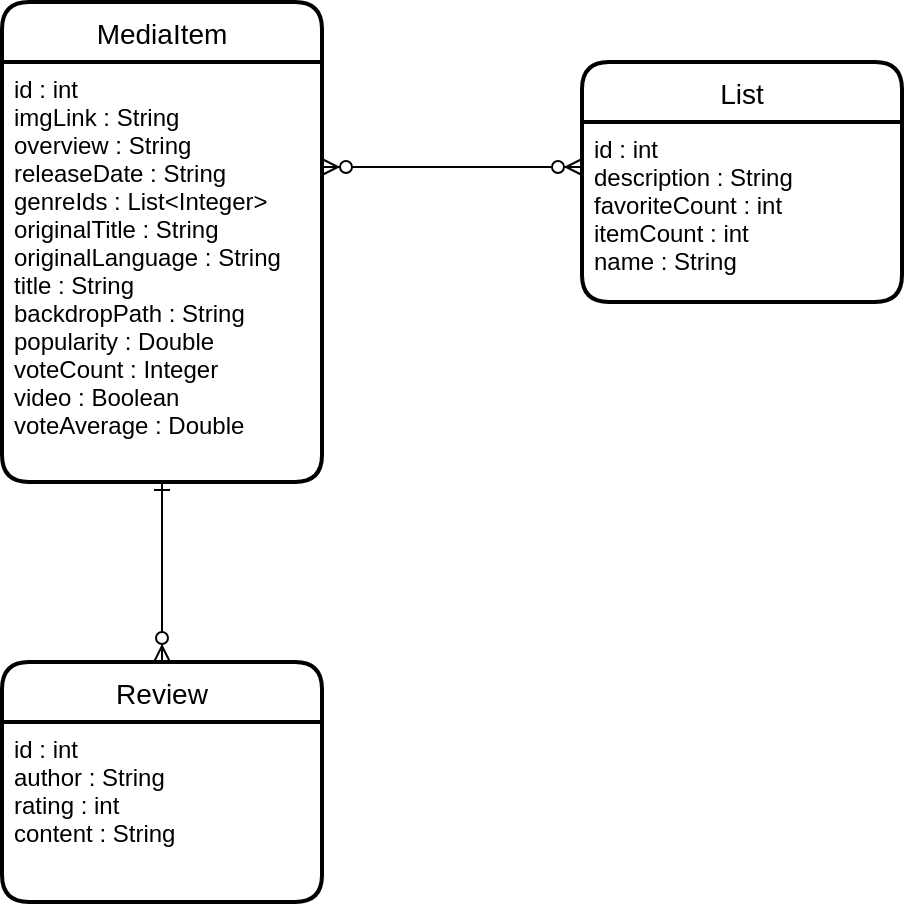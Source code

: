 <mxfile version="14.5.8" type="github" pages="4">
  <diagram id="YvPclWVgMUa5uSCOIKsS" name="ERD">
    <mxGraphModel dx="1422" dy="791" grid="1" gridSize="10" guides="1" tooltips="1" connect="1" arrows="1" fold="1" page="1" pageScale="1" pageWidth="827" pageHeight="1169" math="0" shadow="0">
      <root>
        <mxCell id="0" />
        <mxCell id="1" parent="0" />
        <mxCell id="dvc0dMmTiPGVa6XvzuYZ-1" value="MediaItem" style="swimlane;childLayout=stackLayout;horizontal=1;startSize=30;horizontalStack=0;rounded=1;fontSize=14;fontStyle=0;strokeWidth=2;resizeParent=0;resizeLast=1;shadow=0;dashed=0;align=center;" parent="1" vertex="1">
          <mxGeometry x="40" y="120" width="160" height="240" as="geometry" />
        </mxCell>
        <mxCell id="dvc0dMmTiPGVa6XvzuYZ-2" value="id : int&#xa;imgLink : String&#xa;overview : String&#xa;releaseDate : String&#xa;genreIds : List&lt;Integer&gt;&#xa;originalTitle : String&#xa;originalLanguage : String&#xa;title : String&#xa;backdropPath : String&#xa;popularity : Double&#xa;voteCount : Integer&#xa;video : Boolean&#xa;voteAverage : Double" style="align=left;strokeColor=none;fillColor=none;spacingLeft=4;fontSize=12;verticalAlign=top;resizable=0;rotatable=0;part=1;fontStyle=0" parent="dvc0dMmTiPGVa6XvzuYZ-1" vertex="1">
          <mxGeometry y="30" width="160" height="210" as="geometry" />
        </mxCell>
        <mxCell id="dvc0dMmTiPGVa6XvzuYZ-3" value="List" style="swimlane;childLayout=stackLayout;horizontal=1;startSize=30;horizontalStack=0;rounded=1;fontSize=14;fontStyle=0;strokeWidth=2;resizeParent=0;resizeLast=1;shadow=0;dashed=0;align=center;" parent="1" vertex="1">
          <mxGeometry x="330" y="150" width="160" height="120" as="geometry" />
        </mxCell>
        <mxCell id="dvc0dMmTiPGVa6XvzuYZ-4" value="id : int&#xa;description : String&#xa;favoriteCount : int&#xa;itemCount : int&#xa;name : String" style="align=left;strokeColor=none;fillColor=none;spacingLeft=4;fontSize=12;verticalAlign=top;resizable=0;rotatable=0;part=1;" parent="dvc0dMmTiPGVa6XvzuYZ-3" vertex="1">
          <mxGeometry y="30" width="160" height="90" as="geometry" />
        </mxCell>
        <mxCell id="8VdIYTHdS9WMLoq2Rs6U-1" value="" style="edgeStyle=entityRelationEdgeStyle;fontSize=12;html=1;endArrow=ERzeroToMany;endFill=1;entryX=1;entryY=0.25;entryDx=0;entryDy=0;exitX=0;exitY=0.25;exitDx=0;exitDy=0;startArrow=ERzeroToMany;startFill=1;" parent="1" source="dvc0dMmTiPGVa6XvzuYZ-4" target="dvc0dMmTiPGVa6XvzuYZ-2" edge="1">
          <mxGeometry width="100" height="100" relative="1" as="geometry">
            <mxPoint x="240" y="530" as="sourcePoint" />
            <mxPoint x="340" y="430" as="targetPoint" />
          </mxGeometry>
        </mxCell>
        <mxCell id="8VdIYTHdS9WMLoq2Rs6U-2" value="Review" style="swimlane;childLayout=stackLayout;horizontal=1;startSize=30;horizontalStack=0;rounded=1;fontSize=14;fontStyle=0;strokeWidth=2;resizeParent=0;resizeLast=1;shadow=0;dashed=0;align=center;" parent="1" vertex="1">
          <mxGeometry x="40" y="450" width="160" height="120" as="geometry" />
        </mxCell>
        <mxCell id="8VdIYTHdS9WMLoq2Rs6U-3" value="id : int&#xa;author : String&#xa;rating : int&#xa;content : String" style="align=left;strokeColor=none;fillColor=none;spacingLeft=4;fontSize=12;verticalAlign=top;resizable=0;rotatable=0;part=1;fontStyle=0" parent="8VdIYTHdS9WMLoq2Rs6U-2" vertex="1">
          <mxGeometry y="30" width="160" height="90" as="geometry" />
        </mxCell>
        <mxCell id="8VdIYTHdS9WMLoq2Rs6U-5" value="" style="fontSize=12;html=1;endArrow=ERone;endFill=0;exitX=0.5;exitY=0;exitDx=0;exitDy=0;entryX=0.5;entryY=1;entryDx=0;entryDy=0;rounded=1;startArrow=ERzeroToMany;startFill=1;" parent="1" source="8VdIYTHdS9WMLoq2Rs6U-2" target="dvc0dMmTiPGVa6XvzuYZ-2" edge="1">
          <mxGeometry width="100" height="100" relative="1" as="geometry">
            <mxPoint x="310" y="530" as="sourcePoint" />
            <mxPoint x="410" y="430" as="targetPoint" />
          </mxGeometry>
        </mxCell>
      </root>
    </mxGraphModel>
  </diagram>
  <diagram id="x0ZY-Escrd4bbqPKITbU" name="Relationeel ontwerp">
    <mxGraphModel dx="1422" dy="791" grid="1" gridSize="10" guides="1" tooltips="1" connect="1" arrows="1" fold="1" page="1" pageScale="1" pageWidth="827" pageHeight="1169" math="0" shadow="0">
      <root>
        <mxCell id="8-aF0zE-Ho_VPP0TDPmS-0" />
        <mxCell id="8-aF0zE-Ho_VPP0TDPmS-1" parent="8-aF0zE-Ho_VPP0TDPmS-0" />
        <mxCell id="1UpUo03lPXwnFDqgRgwe-33" style="edgeStyle=orthogonalEdgeStyle;rounded=0;orthogonalLoop=1;jettySize=auto;html=1;entryX=0;entryY=0.5;entryDx=0;entryDy=0;startArrow=ERzeroToMany;startFill=1;endArrow=ERzeroToMany;endFill=1;" edge="1" parent="8-aF0zE-Ho_VPP0TDPmS-1" source="Jzk4uhNYP7gJ-diYkPQe-8" target="Jzk4uhNYP7gJ-diYkPQe-90">
          <mxGeometry relative="1" as="geometry">
            <Array as="points">
              <mxPoint x="320" y="205" />
              <mxPoint x="320" y="205" />
            </Array>
          </mxGeometry>
        </mxCell>
        <mxCell id="Jzk4uhNYP7gJ-diYkPQe-8" value="MediaItem" style="shape=table;startSize=30;container=1;collapsible=1;childLayout=tableLayout;fixedRows=1;rowLines=0;fontStyle=1;align=center;resizeLast=1;" vertex="1" parent="8-aF0zE-Ho_VPP0TDPmS-1">
          <mxGeometry x="110" y="70" width="190" height="400" as="geometry" />
        </mxCell>
        <mxCell id="Jzk4uhNYP7gJ-diYkPQe-9" value="" style="shape=partialRectangle;collapsible=0;dropTarget=0;pointerEvents=0;fillColor=none;top=0;left=0;bottom=1;right=0;points=[[0,0.5],[1,0.5]];portConstraint=eastwest;" vertex="1" parent="Jzk4uhNYP7gJ-diYkPQe-8">
          <mxGeometry y="30" width="190" height="30" as="geometry" />
        </mxCell>
        <mxCell id="Jzk4uhNYP7gJ-diYkPQe-10" value="PK,FK" style="shape=partialRectangle;connectable=0;fillColor=none;top=0;left=0;bottom=0;right=0;fontStyle=1;overflow=hidden;" vertex="1" parent="Jzk4uhNYP7gJ-diYkPQe-9">
          <mxGeometry width="40" height="30" as="geometry" />
        </mxCell>
        <mxCell id="Jzk4uhNYP7gJ-diYkPQe-11" value="id : int" style="shape=partialRectangle;connectable=0;fillColor=none;top=0;left=0;bottom=0;right=0;align=left;spacingLeft=6;fontStyle=5;overflow=hidden;" vertex="1" parent="Jzk4uhNYP7gJ-diYkPQe-9">
          <mxGeometry x="40" width="150" height="30" as="geometry" />
        </mxCell>
        <mxCell id="Jzk4uhNYP7gJ-diYkPQe-12" value="" style="shape=partialRectangle;collapsible=0;dropTarget=0;pointerEvents=0;fillColor=none;top=0;left=0;bottom=0;right=0;points=[[0,0.5],[1,0.5]];portConstraint=eastwest;" vertex="1" parent="Jzk4uhNYP7gJ-diYkPQe-8">
          <mxGeometry y="60" width="190" height="30" as="geometry" />
        </mxCell>
        <mxCell id="Jzk4uhNYP7gJ-diYkPQe-13" value="" style="shape=partialRectangle;connectable=0;fillColor=none;top=0;left=0;bottom=0;right=0;editable=1;overflow=hidden;" vertex="1" parent="Jzk4uhNYP7gJ-diYkPQe-12">
          <mxGeometry width="40" height="30" as="geometry" />
        </mxCell>
        <mxCell id="Jzk4uhNYP7gJ-diYkPQe-14" value="imgLink : String" style="shape=partialRectangle;connectable=0;fillColor=none;top=0;left=0;bottom=0;right=0;align=left;spacingLeft=6;overflow=hidden;" vertex="1" parent="Jzk4uhNYP7gJ-diYkPQe-12">
          <mxGeometry x="40" width="150" height="30" as="geometry" />
        </mxCell>
        <mxCell id="Jzk4uhNYP7gJ-diYkPQe-15" value="" style="shape=partialRectangle;collapsible=0;dropTarget=0;pointerEvents=0;fillColor=none;top=0;left=0;bottom=0;right=0;points=[[0,0.5],[1,0.5]];portConstraint=eastwest;" vertex="1" parent="Jzk4uhNYP7gJ-diYkPQe-8">
          <mxGeometry y="90" width="190" height="30" as="geometry" />
        </mxCell>
        <mxCell id="Jzk4uhNYP7gJ-diYkPQe-16" value="" style="shape=partialRectangle;connectable=0;fillColor=none;top=0;left=0;bottom=0;right=0;editable=1;overflow=hidden;" vertex="1" parent="Jzk4uhNYP7gJ-diYkPQe-15">
          <mxGeometry width="40" height="30" as="geometry" />
        </mxCell>
        <mxCell id="Jzk4uhNYP7gJ-diYkPQe-17" value="overview : String" style="shape=partialRectangle;connectable=0;fillColor=none;top=0;left=0;bottom=0;right=0;align=left;spacingLeft=6;overflow=hidden;" vertex="1" parent="Jzk4uhNYP7gJ-diYkPQe-15">
          <mxGeometry x="40" width="150" height="30" as="geometry" />
        </mxCell>
        <mxCell id="Jzk4uhNYP7gJ-diYkPQe-18" value="" style="shape=partialRectangle;collapsible=0;dropTarget=0;pointerEvents=0;fillColor=none;top=0;left=0;bottom=0;right=0;points=[[0,0.5],[1,0.5]];portConstraint=eastwest;" vertex="1" parent="Jzk4uhNYP7gJ-diYkPQe-8">
          <mxGeometry y="120" width="190" height="30" as="geometry" />
        </mxCell>
        <mxCell id="Jzk4uhNYP7gJ-diYkPQe-19" value="" style="shape=partialRectangle;connectable=0;fillColor=none;top=0;left=0;bottom=0;right=0;editable=1;overflow=hidden;" vertex="1" parent="Jzk4uhNYP7gJ-diYkPQe-18">
          <mxGeometry width="40" height="30" as="geometry" />
        </mxCell>
        <mxCell id="Jzk4uhNYP7gJ-diYkPQe-20" value="releaseDate : String" style="shape=partialRectangle;connectable=0;fillColor=none;top=0;left=0;bottom=0;right=0;align=left;spacingLeft=6;overflow=hidden;" vertex="1" parent="Jzk4uhNYP7gJ-diYkPQe-18">
          <mxGeometry x="40" width="150" height="30" as="geometry" />
        </mxCell>
        <mxCell id="Jzk4uhNYP7gJ-diYkPQe-22" value="" style="shape=partialRectangle;collapsible=0;dropTarget=0;pointerEvents=0;fillColor=none;top=0;left=0;bottom=0;right=0;points=[[0,0.5],[1,0.5]];portConstraint=eastwest;" vertex="1" parent="Jzk4uhNYP7gJ-diYkPQe-8">
          <mxGeometry y="150" width="190" height="30" as="geometry" />
        </mxCell>
        <mxCell id="Jzk4uhNYP7gJ-diYkPQe-23" value="" style="shape=partialRectangle;connectable=0;fillColor=none;top=0;left=0;bottom=0;right=0;editable=1;overflow=hidden;" vertex="1" parent="Jzk4uhNYP7gJ-diYkPQe-22">
          <mxGeometry width="40" height="30" as="geometry" />
        </mxCell>
        <mxCell id="Jzk4uhNYP7gJ-diYkPQe-24" value="genreIds : List&lt;Integer&gt;" style="shape=partialRectangle;connectable=0;fillColor=none;top=0;left=0;bottom=0;right=0;align=left;spacingLeft=6;overflow=hidden;" vertex="1" parent="Jzk4uhNYP7gJ-diYkPQe-22">
          <mxGeometry x="40" width="150" height="30" as="geometry" />
        </mxCell>
        <mxCell id="Jzk4uhNYP7gJ-diYkPQe-25" value="" style="shape=partialRectangle;collapsible=0;dropTarget=0;pointerEvents=0;fillColor=none;top=0;left=0;bottom=0;right=0;points=[[0,0.5],[1,0.5]];portConstraint=eastwest;" vertex="1" parent="Jzk4uhNYP7gJ-diYkPQe-8">
          <mxGeometry y="180" width="190" height="30" as="geometry" />
        </mxCell>
        <mxCell id="Jzk4uhNYP7gJ-diYkPQe-26" value="" style="shape=partialRectangle;connectable=0;fillColor=none;top=0;left=0;bottom=0;right=0;editable=1;overflow=hidden;" vertex="1" parent="Jzk4uhNYP7gJ-diYkPQe-25">
          <mxGeometry width="40" height="30" as="geometry" />
        </mxCell>
        <mxCell id="Jzk4uhNYP7gJ-diYkPQe-27" value="originalTitle : String" style="shape=partialRectangle;connectable=0;fillColor=none;top=0;left=0;bottom=0;right=0;align=left;spacingLeft=6;overflow=hidden;" vertex="1" parent="Jzk4uhNYP7gJ-diYkPQe-25">
          <mxGeometry x="40" width="150" height="30" as="geometry" />
        </mxCell>
        <mxCell id="Jzk4uhNYP7gJ-diYkPQe-28" value="" style="shape=partialRectangle;collapsible=0;dropTarget=0;pointerEvents=0;fillColor=none;top=0;left=0;bottom=0;right=0;points=[[0,0.5],[1,0.5]];portConstraint=eastwest;" vertex="1" parent="Jzk4uhNYP7gJ-diYkPQe-8">
          <mxGeometry y="210" width="190" height="30" as="geometry" />
        </mxCell>
        <mxCell id="Jzk4uhNYP7gJ-diYkPQe-29" value="" style="shape=partialRectangle;connectable=0;fillColor=none;top=0;left=0;bottom=0;right=0;editable=1;overflow=hidden;" vertex="1" parent="Jzk4uhNYP7gJ-diYkPQe-28">
          <mxGeometry width="40" height="30" as="geometry" />
        </mxCell>
        <mxCell id="Jzk4uhNYP7gJ-diYkPQe-30" value="originalLanguage : String" style="shape=partialRectangle;connectable=0;fillColor=none;top=0;left=0;bottom=0;right=0;align=left;spacingLeft=6;overflow=hidden;" vertex="1" parent="Jzk4uhNYP7gJ-diYkPQe-28">
          <mxGeometry x="40" width="150" height="30" as="geometry" />
        </mxCell>
        <mxCell id="Jzk4uhNYP7gJ-diYkPQe-31" value="" style="shape=partialRectangle;collapsible=0;dropTarget=0;pointerEvents=0;fillColor=none;top=0;left=0;bottom=0;right=0;points=[[0,0.5],[1,0.5]];portConstraint=eastwest;" vertex="1" parent="Jzk4uhNYP7gJ-diYkPQe-8">
          <mxGeometry y="240" width="190" height="30" as="geometry" />
        </mxCell>
        <mxCell id="Jzk4uhNYP7gJ-diYkPQe-32" value="" style="shape=partialRectangle;connectable=0;fillColor=none;top=0;left=0;bottom=0;right=0;editable=1;overflow=hidden;" vertex="1" parent="Jzk4uhNYP7gJ-diYkPQe-31">
          <mxGeometry width="40" height="30" as="geometry" />
        </mxCell>
        <mxCell id="Jzk4uhNYP7gJ-diYkPQe-33" value="title : String" style="shape=partialRectangle;connectable=0;fillColor=none;top=0;left=0;bottom=0;right=0;align=left;spacingLeft=6;overflow=hidden;" vertex="1" parent="Jzk4uhNYP7gJ-diYkPQe-31">
          <mxGeometry x="40" width="150" height="30" as="geometry" />
        </mxCell>
        <mxCell id="Jzk4uhNYP7gJ-diYkPQe-34" value="" style="shape=partialRectangle;collapsible=0;dropTarget=0;pointerEvents=0;fillColor=none;top=0;left=0;bottom=0;right=0;points=[[0,0.5],[1,0.5]];portConstraint=eastwest;" vertex="1" parent="Jzk4uhNYP7gJ-diYkPQe-8">
          <mxGeometry y="270" width="190" height="30" as="geometry" />
        </mxCell>
        <mxCell id="Jzk4uhNYP7gJ-diYkPQe-35" value="" style="shape=partialRectangle;connectable=0;fillColor=none;top=0;left=0;bottom=0;right=0;editable=1;overflow=hidden;" vertex="1" parent="Jzk4uhNYP7gJ-diYkPQe-34">
          <mxGeometry width="40" height="30" as="geometry" />
        </mxCell>
        <mxCell id="Jzk4uhNYP7gJ-diYkPQe-36" value="popularity : Double" style="shape=partialRectangle;connectable=0;fillColor=none;top=0;left=0;bottom=0;right=0;align=left;spacingLeft=6;overflow=hidden;" vertex="1" parent="Jzk4uhNYP7gJ-diYkPQe-34">
          <mxGeometry x="40" width="150" height="30" as="geometry" />
        </mxCell>
        <mxCell id="Jzk4uhNYP7gJ-diYkPQe-65" value="" style="shape=partialRectangle;collapsible=0;dropTarget=0;pointerEvents=0;fillColor=none;top=0;left=0;bottom=0;right=0;points=[[0,0.5],[1,0.5]];portConstraint=eastwest;" vertex="1" parent="Jzk4uhNYP7gJ-diYkPQe-8">
          <mxGeometry y="300" width="190" height="30" as="geometry" />
        </mxCell>
        <mxCell id="Jzk4uhNYP7gJ-diYkPQe-66" value="" style="shape=partialRectangle;connectable=0;fillColor=none;top=0;left=0;bottom=0;right=0;editable=1;overflow=hidden;" vertex="1" parent="Jzk4uhNYP7gJ-diYkPQe-65">
          <mxGeometry width="40" height="30" as="geometry" />
        </mxCell>
        <mxCell id="Jzk4uhNYP7gJ-diYkPQe-67" value="voteCount : Integer" style="shape=partialRectangle;connectable=0;fillColor=none;top=0;left=0;bottom=0;right=0;align=left;spacingLeft=6;overflow=hidden;" vertex="1" parent="Jzk4uhNYP7gJ-diYkPQe-65">
          <mxGeometry x="40" width="150" height="30" as="geometry" />
        </mxCell>
        <mxCell id="Jzk4uhNYP7gJ-diYkPQe-68" value="" style="shape=partialRectangle;collapsible=0;dropTarget=0;pointerEvents=0;fillColor=none;top=0;left=0;bottom=0;right=0;points=[[0,0.5],[1,0.5]];portConstraint=eastwest;" vertex="1" parent="Jzk4uhNYP7gJ-diYkPQe-8">
          <mxGeometry y="330" width="190" height="30" as="geometry" />
        </mxCell>
        <mxCell id="Jzk4uhNYP7gJ-diYkPQe-69" value="" style="shape=partialRectangle;connectable=0;fillColor=none;top=0;left=0;bottom=0;right=0;editable=1;overflow=hidden;" vertex="1" parent="Jzk4uhNYP7gJ-diYkPQe-68">
          <mxGeometry width="40" height="30" as="geometry" />
        </mxCell>
        <mxCell id="Jzk4uhNYP7gJ-diYkPQe-70" value="video : Boolean" style="shape=partialRectangle;connectable=0;fillColor=none;top=0;left=0;bottom=0;right=0;align=left;spacingLeft=6;overflow=hidden;" vertex="1" parent="Jzk4uhNYP7gJ-diYkPQe-68">
          <mxGeometry x="40" width="150" height="30" as="geometry" />
        </mxCell>
        <mxCell id="Jzk4uhNYP7gJ-diYkPQe-71" value="" style="shape=partialRectangle;collapsible=0;dropTarget=0;pointerEvents=0;fillColor=none;top=0;left=0;bottom=0;right=0;points=[[0,0.5],[1,0.5]];portConstraint=eastwest;" vertex="1" parent="Jzk4uhNYP7gJ-diYkPQe-8">
          <mxGeometry y="360" width="190" height="30" as="geometry" />
        </mxCell>
        <mxCell id="Jzk4uhNYP7gJ-diYkPQe-72" value="" style="shape=partialRectangle;connectable=0;fillColor=none;top=0;left=0;bottom=0;right=0;editable=1;overflow=hidden;" vertex="1" parent="Jzk4uhNYP7gJ-diYkPQe-71">
          <mxGeometry width="40" height="30" as="geometry" />
        </mxCell>
        <mxCell id="Jzk4uhNYP7gJ-diYkPQe-73" value="voteAverage : Double" style="shape=partialRectangle;connectable=0;fillColor=none;top=0;left=0;bottom=0;right=0;align=left;spacingLeft=6;overflow=hidden;" vertex="1" parent="Jzk4uhNYP7gJ-diYkPQe-71">
          <mxGeometry x="40" width="150" height="30" as="geometry" />
        </mxCell>
        <mxCell id="Jzk4uhNYP7gJ-diYkPQe-80" value="List" style="shape=table;startSize=30;container=1;collapsible=1;childLayout=tableLayout;fixedRows=1;rowLines=0;fontStyle=1;align=center;resizeLast=1;" vertex="1" parent="8-aF0zE-Ho_VPP0TDPmS-1">
          <mxGeometry x="370" y="70" width="180" height="190" as="geometry" />
        </mxCell>
        <mxCell id="Jzk4uhNYP7gJ-diYkPQe-81" value="" style="shape=partialRectangle;collapsible=0;dropTarget=0;pointerEvents=0;fillColor=none;top=0;left=0;bottom=1;right=0;points=[[0,0.5],[1,0.5]];portConstraint=eastwest;" vertex="1" parent="Jzk4uhNYP7gJ-diYkPQe-80">
          <mxGeometry y="30" width="180" height="30" as="geometry" />
        </mxCell>
        <mxCell id="Jzk4uhNYP7gJ-diYkPQe-82" value="PK,FK" style="shape=partialRectangle;connectable=0;fillColor=none;top=0;left=0;bottom=0;right=0;fontStyle=1;overflow=hidden;" vertex="1" parent="Jzk4uhNYP7gJ-diYkPQe-81">
          <mxGeometry width="40" height="30" as="geometry" />
        </mxCell>
        <mxCell id="Jzk4uhNYP7gJ-diYkPQe-83" value="id : int" style="shape=partialRectangle;connectable=0;fillColor=none;top=0;left=0;bottom=0;right=0;align=left;spacingLeft=6;fontStyle=5;overflow=hidden;" vertex="1" parent="Jzk4uhNYP7gJ-diYkPQe-81">
          <mxGeometry x="40" width="140" height="30" as="geometry" />
        </mxCell>
        <mxCell id="Jzk4uhNYP7gJ-diYkPQe-84" value="" style="shape=partialRectangle;collapsible=0;dropTarget=0;pointerEvents=0;fillColor=none;top=0;left=0;bottom=0;right=0;points=[[0,0.5],[1,0.5]];portConstraint=eastwest;" vertex="1" parent="Jzk4uhNYP7gJ-diYkPQe-80">
          <mxGeometry y="60" width="180" height="30" as="geometry" />
        </mxCell>
        <mxCell id="Jzk4uhNYP7gJ-diYkPQe-85" value="" style="shape=partialRectangle;connectable=0;fillColor=none;top=0;left=0;bottom=0;right=0;editable=1;overflow=hidden;" vertex="1" parent="Jzk4uhNYP7gJ-diYkPQe-84">
          <mxGeometry width="40" height="30" as="geometry" />
        </mxCell>
        <mxCell id="Jzk4uhNYP7gJ-diYkPQe-86" value="description : String" style="shape=partialRectangle;connectable=0;fillColor=none;top=0;left=0;bottom=0;right=0;align=left;spacingLeft=6;overflow=hidden;" vertex="1" parent="Jzk4uhNYP7gJ-diYkPQe-84">
          <mxGeometry x="40" width="140" height="30" as="geometry" />
        </mxCell>
        <mxCell id="Jzk4uhNYP7gJ-diYkPQe-87" value="" style="shape=partialRectangle;collapsible=0;dropTarget=0;pointerEvents=0;fillColor=none;top=0;left=0;bottom=0;right=0;points=[[0,0.5],[1,0.5]];portConstraint=eastwest;" vertex="1" parent="Jzk4uhNYP7gJ-diYkPQe-80">
          <mxGeometry y="90" width="180" height="30" as="geometry" />
        </mxCell>
        <mxCell id="Jzk4uhNYP7gJ-diYkPQe-88" value="" style="shape=partialRectangle;connectable=0;fillColor=none;top=0;left=0;bottom=0;right=0;editable=1;overflow=hidden;" vertex="1" parent="Jzk4uhNYP7gJ-diYkPQe-87">
          <mxGeometry width="40" height="30" as="geometry" />
        </mxCell>
        <mxCell id="Jzk4uhNYP7gJ-diYkPQe-89" value="favoriteCount : int" style="shape=partialRectangle;connectable=0;fillColor=none;top=0;left=0;bottom=0;right=0;align=left;spacingLeft=6;overflow=hidden;" vertex="1" parent="Jzk4uhNYP7gJ-diYkPQe-87">
          <mxGeometry x="40" width="140" height="30" as="geometry" />
        </mxCell>
        <mxCell id="Jzk4uhNYP7gJ-diYkPQe-90" value="" style="shape=partialRectangle;collapsible=0;dropTarget=0;pointerEvents=0;fillColor=none;top=0;left=0;bottom=0;right=0;points=[[0,0.5],[1,0.5]];portConstraint=eastwest;" vertex="1" parent="Jzk4uhNYP7gJ-diYkPQe-80">
          <mxGeometry y="120" width="180" height="30" as="geometry" />
        </mxCell>
        <mxCell id="Jzk4uhNYP7gJ-diYkPQe-91" value="" style="shape=partialRectangle;connectable=0;fillColor=none;top=0;left=0;bottom=0;right=0;editable=1;overflow=hidden;" vertex="1" parent="Jzk4uhNYP7gJ-diYkPQe-90">
          <mxGeometry width="40" height="30" as="geometry" />
        </mxCell>
        <mxCell id="Jzk4uhNYP7gJ-diYkPQe-92" value="itemCount : int" style="shape=partialRectangle;connectable=0;fillColor=none;top=0;left=0;bottom=0;right=0;align=left;spacingLeft=6;overflow=hidden;" vertex="1" parent="Jzk4uhNYP7gJ-diYkPQe-90">
          <mxGeometry x="40" width="140" height="30" as="geometry" />
        </mxCell>
        <mxCell id="1UpUo03lPXwnFDqgRgwe-13" value="" style="shape=partialRectangle;collapsible=0;dropTarget=0;pointerEvents=0;fillColor=none;top=0;left=0;bottom=0;right=0;points=[[0,0.5],[1,0.5]];portConstraint=eastwest;" vertex="1" parent="Jzk4uhNYP7gJ-diYkPQe-80">
          <mxGeometry y="150" width="180" height="30" as="geometry" />
        </mxCell>
        <mxCell id="1UpUo03lPXwnFDqgRgwe-14" value="" style="shape=partialRectangle;connectable=0;fillColor=none;top=0;left=0;bottom=0;right=0;editable=1;overflow=hidden;" vertex="1" parent="1UpUo03lPXwnFDqgRgwe-13">
          <mxGeometry width="40" height="30" as="geometry" />
        </mxCell>
        <mxCell id="1UpUo03lPXwnFDqgRgwe-15" value="name : String" style="shape=partialRectangle;connectable=0;fillColor=none;top=0;left=0;bottom=0;right=0;align=left;spacingLeft=6;overflow=hidden;" vertex="1" parent="1UpUo03lPXwnFDqgRgwe-13">
          <mxGeometry x="40" width="140" height="30" as="geometry" />
        </mxCell>
        <mxCell id="1UpUo03lPXwnFDqgRgwe-32" style="edgeStyle=orthogonalEdgeStyle;rounded=0;orthogonalLoop=1;jettySize=auto;html=1;endArrow=ERone;endFill=0;startArrow=ERzeroToMany;startFill=1;" edge="1" parent="8-aF0zE-Ho_VPP0TDPmS-1" source="1UpUo03lPXwnFDqgRgwe-16" target="Jzk4uhNYP7gJ-diYkPQe-65">
          <mxGeometry relative="1" as="geometry">
            <Array as="points">
              <mxPoint x="350" y="385" />
              <mxPoint x="350" y="385" />
            </Array>
          </mxGeometry>
        </mxCell>
        <mxCell id="1UpUo03lPXwnFDqgRgwe-16" value="Review" style="shape=table;startSize=30;container=1;collapsible=1;childLayout=tableLayout;fixedRows=1;rowLines=0;fontStyle=1;align=center;resizeLast=1;" vertex="1" parent="8-aF0zE-Ho_VPP0TDPmS-1">
          <mxGeometry x="370" y="310" width="180" height="160" as="geometry" />
        </mxCell>
        <mxCell id="1UpUo03lPXwnFDqgRgwe-17" value="" style="shape=partialRectangle;collapsible=0;dropTarget=0;pointerEvents=0;fillColor=none;top=0;left=0;bottom=1;right=0;points=[[0,0.5],[1,0.5]];portConstraint=eastwest;" vertex="1" parent="1UpUo03lPXwnFDqgRgwe-16">
          <mxGeometry y="30" width="180" height="30" as="geometry" />
        </mxCell>
        <mxCell id="1UpUo03lPXwnFDqgRgwe-18" value="PK,FK" style="shape=partialRectangle;connectable=0;fillColor=none;top=0;left=0;bottom=0;right=0;fontStyle=1;overflow=hidden;" vertex="1" parent="1UpUo03lPXwnFDqgRgwe-17">
          <mxGeometry width="40" height="30" as="geometry" />
        </mxCell>
        <mxCell id="1UpUo03lPXwnFDqgRgwe-19" value="id : int" style="shape=partialRectangle;connectable=0;fillColor=none;top=0;left=0;bottom=0;right=0;align=left;spacingLeft=6;fontStyle=5;overflow=hidden;" vertex="1" parent="1UpUo03lPXwnFDqgRgwe-17">
          <mxGeometry x="40" width="140" height="30" as="geometry" />
        </mxCell>
        <mxCell id="1UpUo03lPXwnFDqgRgwe-20" value="" style="shape=partialRectangle;collapsible=0;dropTarget=0;pointerEvents=0;fillColor=none;top=0;left=0;bottom=0;right=0;points=[[0,0.5],[1,0.5]];portConstraint=eastwest;" vertex="1" parent="1UpUo03lPXwnFDqgRgwe-16">
          <mxGeometry y="60" width="180" height="30" as="geometry" />
        </mxCell>
        <mxCell id="1UpUo03lPXwnFDqgRgwe-21" value="" style="shape=partialRectangle;connectable=0;fillColor=none;top=0;left=0;bottom=0;right=0;editable=1;overflow=hidden;" vertex="1" parent="1UpUo03lPXwnFDqgRgwe-20">
          <mxGeometry width="40" height="30" as="geometry" />
        </mxCell>
        <mxCell id="1UpUo03lPXwnFDqgRgwe-22" value="author : String" style="shape=partialRectangle;connectable=0;fillColor=none;top=0;left=0;bottom=0;right=0;align=left;spacingLeft=6;overflow=hidden;" vertex="1" parent="1UpUo03lPXwnFDqgRgwe-20">
          <mxGeometry x="40" width="140" height="30" as="geometry" />
        </mxCell>
        <mxCell id="1UpUo03lPXwnFDqgRgwe-23" value="" style="shape=partialRectangle;collapsible=0;dropTarget=0;pointerEvents=0;fillColor=none;top=0;left=0;bottom=0;right=0;points=[[0,0.5],[1,0.5]];portConstraint=eastwest;" vertex="1" parent="1UpUo03lPXwnFDqgRgwe-16">
          <mxGeometry y="90" width="180" height="30" as="geometry" />
        </mxCell>
        <mxCell id="1UpUo03lPXwnFDqgRgwe-24" value="" style="shape=partialRectangle;connectable=0;fillColor=none;top=0;left=0;bottom=0;right=0;editable=1;overflow=hidden;" vertex="1" parent="1UpUo03lPXwnFDqgRgwe-23">
          <mxGeometry width="40" height="30" as="geometry" />
        </mxCell>
        <mxCell id="1UpUo03lPXwnFDqgRgwe-25" value="rating : int" style="shape=partialRectangle;connectable=0;fillColor=none;top=0;left=0;bottom=0;right=0;align=left;spacingLeft=6;overflow=hidden;" vertex="1" parent="1UpUo03lPXwnFDqgRgwe-23">
          <mxGeometry x="40" width="140" height="30" as="geometry" />
        </mxCell>
        <mxCell id="1UpUo03lPXwnFDqgRgwe-26" value="" style="shape=partialRectangle;collapsible=0;dropTarget=0;pointerEvents=0;fillColor=none;top=0;left=0;bottom=0;right=0;points=[[0,0.5],[1,0.5]];portConstraint=eastwest;" vertex="1" parent="1UpUo03lPXwnFDqgRgwe-16">
          <mxGeometry y="120" width="180" height="30" as="geometry" />
        </mxCell>
        <mxCell id="1UpUo03lPXwnFDqgRgwe-27" value="" style="shape=partialRectangle;connectable=0;fillColor=none;top=0;left=0;bottom=0;right=0;editable=1;overflow=hidden;" vertex="1" parent="1UpUo03lPXwnFDqgRgwe-26">
          <mxGeometry width="40" height="30" as="geometry" />
        </mxCell>
        <mxCell id="1UpUo03lPXwnFDqgRgwe-28" value="content : String" style="shape=partialRectangle;connectable=0;fillColor=none;top=0;left=0;bottom=0;right=0;align=left;spacingLeft=6;overflow=hidden;" vertex="1" parent="1UpUo03lPXwnFDqgRgwe-26">
          <mxGeometry x="40" width="140" height="30" as="geometry" />
        </mxCell>
      </root>
    </mxGraphModel>
  </diagram>
  <diagram id="J-g16x0bUwrBLnx638c-" name="Package Diagram">
    <mxGraphModel dx="3197" dy="2487" grid="1" gridSize="10" guides="1" tooltips="1" connect="1" arrows="1" fold="1" page="1" pageScale="1" pageWidth="827" pageHeight="1169" math="0" shadow="0">
      <root>
        <mxCell id="zBo10v9hbhoHT7qsSPf4-0" />
        <mxCell id="zBo10v9hbhoHT7qsSPf4-1" parent="zBo10v9hbhoHT7qsSPf4-0" />
        <mxCell id="FxRpw2BBKgVxrhvdi0yU-1" value="ui" style="shape=folder;fontStyle=1;spacingTop=10;tabWidth=40;tabHeight=20;tabPosition=left;html=1;" parent="zBo10v9hbhoHT7qsSPf4-1" vertex="1">
          <mxGeometry x="170" y="-140" width="880" height="420" as="geometry" />
        </mxCell>
        <mxCell id="G7Upub-aCOyMAFyhYYDS-4" value="RecyclerView" style="shape=folder;fontStyle=1;spacingTop=10;tabWidth=40;tabHeight=14;tabPosition=left;html=1;" parent="zBo10v9hbhoHT7qsSPf4-1" vertex="1">
          <mxGeometry x="650" y="-80" width="160" height="162.5" as="geometry" />
        </mxCell>
        <mxCell id="FxRpw2BBKgVxrhvdi0yU-7" value="data" style="shape=folder;fontStyle=1;spacingTop=10;tabWidth=40;tabHeight=14;tabPosition=left;html=1;" parent="zBo10v9hbhoHT7qsSPf4-1" vertex="1">
          <mxGeometry x="120" y="550" width="480" height="400" as="geometry" />
        </mxCell>
        <mxCell id="FxRpw2BBKgVxrhvdi0yU-0" value="domain" style="shape=folder;fontStyle=1;spacingTop=10;tabWidth=40;tabHeight=14;tabPosition=left;html=1;" parent="zBo10v9hbhoHT7qsSPf4-1" vertex="1">
          <mxGeometry x="-290" y="180" width="280" height="180" as="geometry" />
        </mxCell>
        <mxCell id="FxRpw2BBKgVxrhvdi0yU-10" style="edgeStyle=none;rounded=1;orthogonalLoop=1;jettySize=auto;html=1;startArrow=cross;startFill=0;endArrow=open;endFill=0;entryX=0;entryY=0;entryDx=100;entryDy=14;entryPerimeter=0;exitX=0.25;exitY=1;exitDx=0;exitDy=0;exitPerimeter=0;" parent="zBo10v9hbhoHT7qsSPf4-1" source="FxRpw2BBKgVxrhvdi0yU-1" target="FxRpw2BBKgVxrhvdi0yU-4" edge="1">
          <mxGeometry relative="1" as="geometry">
            <mxPoint x="364" y="310" as="sourcePoint" />
          </mxGeometry>
        </mxCell>
        <mxCell id="FxRpw2BBKgVxrhvdi0yU-12" style="edgeStyle=none;rounded=1;orthogonalLoop=1;jettySize=auto;html=1;entryX=0;entryY=0;entryDx=100;entryDy=14;entryPerimeter=0;startArrow=none;startFill=0;endArrow=open;endFill=0;" parent="zBo10v9hbhoHT7qsSPf4-1" source="FxRpw2BBKgVxrhvdi0yU-3" target="FxRpw2BBKgVxrhvdi0yU-5" edge="1">
          <mxGeometry relative="1" as="geometry" />
        </mxCell>
        <mxCell id="FxRpw2BBKgVxrhvdi0yU-13" style="edgeStyle=none;rounded=1;orthogonalLoop=1;jettySize=auto;html=1;entryX=0;entryY=0;entryDx=100;entryDy=14;entryPerimeter=0;startArrow=none;startFill=0;endArrow=open;endFill=0;exitX=0.75;exitY=1;exitDx=0;exitDy=0;exitPerimeter=0;" parent="zBo10v9hbhoHT7qsSPf4-1" source="FxRpw2BBKgVxrhvdi0yU-3" target="FxRpw2BBKgVxrhvdi0yU-6" edge="1">
          <mxGeometry relative="1" as="geometry" />
        </mxCell>
        <mxCell id="FxRpw2BBKgVxrhvdi0yU-3" value="repository" style="shape=folder;fontStyle=1;spacingTop=10;tabWidth=40;tabHeight=14;tabPosition=left;html=1;" parent="zBo10v9hbhoHT7qsSPf4-1" vertex="1">
          <mxGeometry x="290" y="570" width="160" height="160" as="geometry" />
        </mxCell>
        <mxCell id="FxRpw2BBKgVxrhvdi0yU-11" style="edgeStyle=none;rounded=1;orthogonalLoop=1;jettySize=auto;html=1;entryX=0.444;entryY=0.081;entryDx=0;entryDy=0;entryPerimeter=0;startArrow=none;startFill=0;endArrow=open;endFill=0;" parent="zBo10v9hbhoHT7qsSPf4-1" source="FxRpw2BBKgVxrhvdi0yU-4" target="FxRpw2BBKgVxrhvdi0yU-3" edge="1">
          <mxGeometry relative="1" as="geometry" />
        </mxCell>
        <mxCell id="FxRpw2BBKgVxrhvdi0yU-4" value="applogic" style="shape=folder;fontStyle=1;spacingTop=10;tabWidth=40;tabHeight=14;tabPosition=left;html=1;" parent="zBo10v9hbhoHT7qsSPf4-1" vertex="1">
          <mxGeometry x="290" y="330" width="160" height="160" as="geometry" />
        </mxCell>
        <mxCell id="FxRpw2BBKgVxrhvdi0yU-5" value="DAO" style="shape=folder;fontStyle=1;spacingTop=10;tabWidth=40;tabHeight=14;tabPosition=left;html=1;" parent="zBo10v9hbhoHT7qsSPf4-1" vertex="1">
          <mxGeometry x="180" y="770" width="160" height="160" as="geometry" />
        </mxCell>
        <mxCell id="FxRpw2BBKgVxrhvdi0yU-6" value="API" style="shape=folder;fontStyle=1;spacingTop=10;tabWidth=40;tabHeight=14;tabPosition=left;html=1;" parent="zBo10v9hbhoHT7qsSPf4-1" vertex="1">
          <mxGeometry x="370" y="770" width="160" height="160" as="geometry" />
        </mxCell>
        <mxCell id="FxRpw2BBKgVxrhvdi0yU-8" value="" style="endArrow=open;endFill=1;endSize=12;html=1;exitX=0;exitY=0;exitDx=0;exitDy=318.5;exitPerimeter=0;startArrow=cross;startFill=0;" parent="zBo10v9hbhoHT7qsSPf4-1" source="FxRpw2BBKgVxrhvdi0yU-1" target="FxRpw2BBKgVxrhvdi0yU-0" edge="1">
          <mxGeometry width="160" relative="1" as="geometry">
            <mxPoint x="80" y="120" as="sourcePoint" />
            <mxPoint x="240" y="120" as="targetPoint" />
          </mxGeometry>
        </mxCell>
        <mxCell id="FxRpw2BBKgVxrhvdi0yU-9" value="" style="endArrow=open;endFill=1;endSize=12;html=1;exitX=0;exitY=0;exitDx=0;exitDy=87;exitPerimeter=0;startArrow=cross;startFill=0;" parent="zBo10v9hbhoHT7qsSPf4-1" source="FxRpw2BBKgVxrhvdi0yU-4" target="FxRpw2BBKgVxrhvdi0yU-0" edge="1">
          <mxGeometry width="160" relative="1" as="geometry">
            <mxPoint x="120" y="370" as="sourcePoint" />
            <mxPoint x="150" y="450" as="targetPoint" />
          </mxGeometry>
        </mxCell>
        <mxCell id="FxRpw2BBKgVxrhvdi0yU-14" value="home" style="shape=folder;fontStyle=1;spacingTop=10;tabWidth=40;tabHeight=20;tabPosition=left;html=1;" parent="zBo10v9hbhoHT7qsSPf4-1" vertex="1">
          <mxGeometry x="190" y="-85" width="200" height="170" as="geometry" />
        </mxCell>
        <mxCell id="FxRpw2BBKgVxrhvdi0yU-15" value="search" style="shape=folder;fontStyle=1;spacingTop=10;tabWidth=40;tabHeight=14;tabPosition=left;html=1;" parent="zBo10v9hbhoHT7qsSPf4-1" vertex="1">
          <mxGeometry x="190" y="110" width="180" height="160" as="geometry" />
        </mxCell>
        <mxCell id="FxRpw2BBKgVxrhvdi0yU-16" value="list" style="shape=folder;fontStyle=1;spacingTop=10;tabWidth=40;tabHeight=14;tabPosition=left;html=1;" parent="zBo10v9hbhoHT7qsSPf4-1" vertex="1">
          <mxGeometry x="430" y="-80" width="190" height="160" as="geometry" />
        </mxCell>
        <mxCell id="FxRpw2BBKgVxrhvdi0yU-17" value="detail" style="shape=folder;fontStyle=1;spacingTop=10;tabWidth=40;tabHeight=14;tabPosition=left;html=1;" parent="zBo10v9hbhoHT7qsSPf4-1" vertex="1">
          <mxGeometry x="430" y="110" width="190" height="160" as="geometry" />
        </mxCell>
        <mxCell id="G7Upub-aCOyMAFyhYYDS-1" value="&lt;div&gt;ui&lt;/div&gt;" style="text;html=1;strokeColor=none;fillColor=none;align=center;verticalAlign=middle;whiteSpace=wrap;rounded=0;" parent="zBo10v9hbhoHT7qsSPf4-1" vertex="1">
          <mxGeometry x="170" y="-140" width="40" height="20" as="geometry" />
        </mxCell>
      </root>
    </mxGraphModel>
  </diagram>
  <diagram id="TMHan8ep64xLUrntQzx1" name="Class Diagram">
    <mxGraphModel dx="3671" dy="2751" grid="1" gridSize="10" guides="1" tooltips="1" connect="1" arrows="1" fold="1" page="1" pageScale="1" pageWidth="827" pageHeight="1169" math="0" shadow="0">
      <root>
        <mxCell id="z_yEriSYOpLCQzva-ITz-0" />
        <mxCell id="z_yEriSYOpLCQzva-ITz-1" parent="z_yEriSYOpLCQzva-ITz-0" />
        <mxCell id="zmLQF4FTWcPdWol5sXau-0" value="ui" style="shape=folder;fontStyle=1;spacingTop=10;tabWidth=40;tabHeight=20;tabPosition=left;html=1;" parent="z_yEriSYOpLCQzva-ITz-1" vertex="1">
          <mxGeometry x="170" y="-390" width="920" height="670" as="geometry" />
        </mxCell>
        <mxCell id="zmLQF4FTWcPdWol5sXau-1" value="RecyclerView" style="shape=folder;fontStyle=1;spacingTop=10;tabWidth=40;tabHeight=14;tabPosition=left;html=1;" parent="z_yEriSYOpLCQzva-ITz-1" vertex="1">
          <mxGeometry x="650" y="-80" width="160" height="162.5" as="geometry" />
        </mxCell>
        <mxCell id="zmLQF4FTWcPdWol5sXau-2" value="data" style="shape=folder;fontStyle=1;spacingTop=10;tabWidth=40;tabHeight=14;tabPosition=left;html=1;" parent="z_yEriSYOpLCQzva-ITz-1" vertex="1">
          <mxGeometry x="120" y="550" width="480" height="400" as="geometry" />
        </mxCell>
        <mxCell id="zmLQF4FTWcPdWol5sXau-3" value="domain" style="shape=folder;fontStyle=1;spacingTop=10;tabWidth=40;tabHeight=14;tabPosition=left;html=1;" parent="z_yEriSYOpLCQzva-ITz-1" vertex="1">
          <mxGeometry x="-290" y="180" width="280" height="180" as="geometry" />
        </mxCell>
        <mxCell id="zmLQF4FTWcPdWol5sXau-4" style="edgeStyle=none;rounded=1;orthogonalLoop=1;jettySize=auto;html=1;startArrow=cross;startFill=0;endArrow=open;endFill=0;entryX=0;entryY=0;entryDx=100;entryDy=14;entryPerimeter=0;exitX=0.25;exitY=1;exitDx=0;exitDy=0;exitPerimeter=0;" parent="z_yEriSYOpLCQzva-ITz-1" source="zmLQF4FTWcPdWol5sXau-0" target="zmLQF4FTWcPdWol5sXau-9" edge="1">
          <mxGeometry relative="1" as="geometry">
            <mxPoint x="364" y="310" as="sourcePoint" />
          </mxGeometry>
        </mxCell>
        <mxCell id="zmLQF4FTWcPdWol5sXau-5" style="edgeStyle=none;rounded=1;orthogonalLoop=1;jettySize=auto;html=1;entryX=0;entryY=0;entryDx=100;entryDy=14;entryPerimeter=0;startArrow=none;startFill=0;endArrow=open;endFill=0;" parent="z_yEriSYOpLCQzva-ITz-1" source="zmLQF4FTWcPdWol5sXau-7" target="zmLQF4FTWcPdWol5sXau-10" edge="1">
          <mxGeometry relative="1" as="geometry" />
        </mxCell>
        <mxCell id="zmLQF4FTWcPdWol5sXau-6" style="edgeStyle=none;rounded=1;orthogonalLoop=1;jettySize=auto;html=1;entryX=0;entryY=0;entryDx=100;entryDy=14;entryPerimeter=0;startArrow=none;startFill=0;endArrow=open;endFill=0;exitX=0.75;exitY=1;exitDx=0;exitDy=0;exitPerimeter=0;" parent="z_yEriSYOpLCQzva-ITz-1" source="zmLQF4FTWcPdWol5sXau-7" target="zmLQF4FTWcPdWol5sXau-11" edge="1">
          <mxGeometry relative="1" as="geometry" />
        </mxCell>
        <mxCell id="zmLQF4FTWcPdWol5sXau-7" value="repository" style="shape=folder;fontStyle=1;spacingTop=10;tabWidth=40;tabHeight=14;tabPosition=left;html=1;" parent="z_yEriSYOpLCQzva-ITz-1" vertex="1">
          <mxGeometry x="290" y="570" width="160" height="160" as="geometry" />
        </mxCell>
        <mxCell id="zmLQF4FTWcPdWol5sXau-8" style="edgeStyle=none;rounded=1;orthogonalLoop=1;jettySize=auto;html=1;entryX=0.444;entryY=0.081;entryDx=0;entryDy=0;entryPerimeter=0;startArrow=none;startFill=0;endArrow=open;endFill=0;" parent="z_yEriSYOpLCQzva-ITz-1" source="zmLQF4FTWcPdWol5sXau-9" target="zmLQF4FTWcPdWol5sXau-7" edge="1">
          <mxGeometry relative="1" as="geometry" />
        </mxCell>
        <mxCell id="zmLQF4FTWcPdWol5sXau-9" value="applogic" style="shape=folder;fontStyle=1;spacingTop=10;tabWidth=40;tabHeight=14;tabPosition=left;html=1;" parent="z_yEriSYOpLCQzva-ITz-1" vertex="1">
          <mxGeometry x="280" y="330" width="160" height="160" as="geometry" />
        </mxCell>
        <mxCell id="zmLQF4FTWcPdWol5sXau-10" value="DAO" style="shape=folder;fontStyle=1;spacingTop=10;tabWidth=40;tabHeight=14;tabPosition=left;html=1;" parent="z_yEriSYOpLCQzva-ITz-1" vertex="1">
          <mxGeometry x="180" y="770" width="160" height="160" as="geometry" />
        </mxCell>
        <mxCell id="zmLQF4FTWcPdWol5sXau-11" value="API" style="shape=folder;fontStyle=1;spacingTop=10;tabWidth=40;tabHeight=14;tabPosition=left;html=1;" parent="z_yEriSYOpLCQzva-ITz-1" vertex="1">
          <mxGeometry x="370" y="770" width="160" height="160" as="geometry" />
        </mxCell>
        <mxCell id="zmLQF4FTWcPdWol5sXau-12" value="" style="endArrow=open;endFill=1;endSize=12;html=1;exitX=0;exitY=0;exitDx=0;exitDy=318.5;exitPerimeter=0;startArrow=cross;startFill=0;" parent="z_yEriSYOpLCQzva-ITz-1" source="zmLQF4FTWcPdWol5sXau-0" target="zmLQF4FTWcPdWol5sXau-3" edge="1">
          <mxGeometry width="160" relative="1" as="geometry">
            <mxPoint x="80" y="120" as="sourcePoint" />
            <mxPoint x="240" y="120" as="targetPoint" />
          </mxGeometry>
        </mxCell>
        <mxCell id="zmLQF4FTWcPdWol5sXau-13" value="" style="endArrow=open;endFill=1;endSize=12;html=1;exitX=0;exitY=0;exitDx=0;exitDy=87;exitPerimeter=0;startArrow=cross;startFill=0;" parent="z_yEriSYOpLCQzva-ITz-1" source="zmLQF4FTWcPdWol5sXau-9" target="zmLQF4FTWcPdWol5sXau-3" edge="1">
          <mxGeometry width="160" relative="1" as="geometry">
            <mxPoint x="120" y="370" as="sourcePoint" />
            <mxPoint x="150" y="450" as="targetPoint" />
          </mxGeometry>
        </mxCell>
        <mxCell id="zmLQF4FTWcPdWol5sXau-14" value="" style="shape=folder;fontStyle=1;spacingTop=10;tabWidth=40;tabHeight=20;tabPosition=left;html=1;" parent="z_yEriSYOpLCQzva-ITz-1" vertex="1">
          <mxGeometry x="190" y="-350" width="220" height="250" as="geometry" />
        </mxCell>
        <mxCell id="zmLQF4FTWcPdWol5sXau-15" value="search" style="shape=folder;fontStyle=1;spacingTop=10;tabWidth=40;tabHeight=14;tabPosition=left;html=1;" parent="z_yEriSYOpLCQzva-ITz-1" vertex="1">
          <mxGeometry x="190" y="110" width="180" height="160" as="geometry" />
        </mxCell>
        <mxCell id="zmLQF4FTWcPdWol5sXau-16" value="list" style="shape=folder;fontStyle=1;spacingTop=10;tabWidth=40;tabHeight=14;tabPosition=left;html=1;" parent="z_yEriSYOpLCQzva-ITz-1" vertex="1">
          <mxGeometry x="430" y="-80" width="190" height="160" as="geometry" />
        </mxCell>
        <mxCell id="zmLQF4FTWcPdWol5sXau-17" value="detail" style="shape=folder;fontStyle=1;spacingTop=10;tabWidth=40;tabHeight=14;tabPosition=left;html=1;" parent="z_yEriSYOpLCQzva-ITz-1" vertex="1">
          <mxGeometry x="430" y="110" width="190" height="160" as="geometry" />
        </mxCell>
        <mxCell id="zmLQF4FTWcPdWol5sXau-20" value="SearchFragment" style="html=1;" parent="z_yEriSYOpLCQzva-ITz-1" vertex="1">
          <mxGeometry x="225" y="130" width="110" height="50" as="geometry" />
        </mxCell>
        <mxCell id="zmLQF4FTWcPdWol5sXau-21" value="SearchViewModel" style="html=1;" parent="z_yEriSYOpLCQzva-ITz-1" vertex="1">
          <mxGeometry x="225" y="210" width="110" height="50" as="geometry" />
        </mxCell>
        <mxCell id="zmLQF4FTWcPdWol5sXau-22" value="DetailFragment" style="html=1;" parent="z_yEriSYOpLCQzva-ITz-1" vertex="1">
          <mxGeometry x="470" y="130" width="110" height="50" as="geometry" />
        </mxCell>
        <mxCell id="zmLQF4FTWcPdWol5sXau-23" value="DetailViewModel" style="html=1;" parent="z_yEriSYOpLCQzva-ITz-1" vertex="1">
          <mxGeometry x="470" y="210" width="110" height="50" as="geometry" />
        </mxCell>
        <mxCell id="zmLQF4FTWcPdWol5sXau-24" value="ListFragment" style="html=1;" parent="z_yEriSYOpLCQzva-ITz-1" vertex="1">
          <mxGeometry x="470" y="-60" width="110" height="50" as="geometry" />
        </mxCell>
        <mxCell id="zmLQF4FTWcPdWol5sXau-25" value="ListViewModel" style="html=1;" parent="z_yEriSYOpLCQzva-ITz-1" vertex="1">
          <mxGeometry x="470" y="20" width="110" height="50" as="geometry" />
        </mxCell>
        <mxCell id="zmLQF4FTWcPdWol5sXau-26" value="MediaItemAdapter" style="html=1;" parent="z_yEriSYOpLCQzva-ITz-1" vertex="1">
          <mxGeometry x="670" y="-60" width="120" height="50" as="geometry" />
        </mxCell>
        <mxCell id="zmLQF4FTWcPdWol5sXau-27" value="MediaItemViewHolder" style="html=1;" parent="z_yEriSYOpLCQzva-ITz-1" vertex="1">
          <mxGeometry x="665" y="20" width="130" height="50" as="geometry" />
        </mxCell>
        <mxCell id="zmLQF4FTWcPdWol5sXau-28" value="«interface»&lt;br&gt;&lt;b&gt;ApiInterface&lt;/b&gt;" style="html=1;" parent="z_yEriSYOpLCQzva-ITz-1" vertex="1">
          <mxGeometry x="395" y="870" width="110" height="50" as="geometry" />
        </mxCell>
        <mxCell id="zmLQF4FTWcPdWol5sXau-29" value="MediaItem" style="html=1;" parent="z_yEriSYOpLCQzva-ITz-1" vertex="1">
          <mxGeometry x="-280" y="200" width="110" height="50" as="geometry" />
        </mxCell>
        <mxCell id="zmLQF4FTWcPdWol5sXau-30" value="List" style="html=1;" parent="z_yEriSYOpLCQzva-ITz-1" vertex="1">
          <mxGeometry x="-280" y="290" width="110" height="50" as="geometry" />
        </mxCell>
        <mxCell id="zmLQF4FTWcPdWol5sXau-31" value="&lt;div&gt;Review&lt;/div&gt;" style="html=1;" parent="z_yEriSYOpLCQzva-ITz-1" vertex="1">
          <mxGeometry x="-140" y="290" width="110" height="50" as="geometry" />
        </mxCell>
        <mxCell id="zmLQF4FTWcPdWol5sXau-32" value="&lt;div&gt;ui&lt;/div&gt;" style="text;html=1;strokeColor=none;fillColor=none;align=center;verticalAlign=middle;whiteSpace=wrap;rounded=0;" parent="z_yEriSYOpLCQzva-ITz-1" vertex="1">
          <mxGeometry x="170" y="-390" width="40" height="20" as="geometry" />
        </mxCell>
        <mxCell id="zmLQF4FTWcPdWol5sXau-33" value="MainActivity" style="html=1;" parent="z_yEriSYOpLCQzva-ITz-1" vertex="1">
          <mxGeometry x="870" y="-30" width="110" height="50" as="geometry" />
        </mxCell>
        <mxCell id="zmLQF4FTWcPdWol5sXau-34" value="DetailActivity" style="html=1;" parent="z_yEriSYOpLCQzva-ITz-1" vertex="1">
          <mxGeometry x="870" y="120" width="110" height="50" as="geometry" />
        </mxCell>
        <mxCell id="zmLQF4FTWcPdWol5sXau-35" value="APIcontroller" style="html=1;" parent="z_yEriSYOpLCQzva-ITz-1" vertex="1">
          <mxGeometry x="395" y="790" width="110" height="50" as="geometry" />
        </mxCell>
        <mxCell id="zmLQF4FTWcPdWol5sXau-36" value="&lt;div&gt;DataController&lt;/div&gt;" style="html=1;" parent="z_yEriSYOpLCQzva-ITz-1" vertex="1">
          <mxGeometry x="315" y="670" width="110" height="50" as="geometry" />
        </mxCell>
        <mxCell id="zmLQF4FTWcPdWol5sXau-37" value="&lt;div&gt;DataManager&lt;/div&gt;" style="html=1;" parent="z_yEriSYOpLCQzva-ITz-1" vertex="1">
          <mxGeometry x="305" y="430" width="110" height="50" as="geometry" />
        </mxCell>
        <mxCell id="zmLQF4FTWcPdWol5sXau-38" value="MediaItemResponse" style="html=1;" parent="z_yEriSYOpLCQzva-ITz-1" vertex="1">
          <mxGeometry x="-150" y="200" width="130" height="50" as="geometry" />
        </mxCell>
        <mxCell id="iVm3QgsRl2UQL1tBXEsS-0" value="&lt;div&gt;home&lt;/div&gt;" style="text;html=1;strokeColor=none;fillColor=none;align=center;verticalAlign=middle;whiteSpace=wrap;rounded=0;" parent="z_yEriSYOpLCQzva-ITz-1" vertex="1">
          <mxGeometry x="190" y="-350" width="40" height="20" as="geometry" />
        </mxCell>
        <mxCell id="iVm3QgsRl2UQL1tBXEsS-1" value="HomeFragment" style="swimlane;fontStyle=1;align=center;verticalAlign=top;childLayout=stackLayout;horizontal=1;startSize=26;horizontalStack=0;resizeParent=1;resizeParentMax=0;resizeLast=0;collapsible=1;marginBottom=0;" parent="z_yEriSYOpLCQzva-ITz-1" vertex="1">
          <mxGeometry x="220" y="-310" width="160" height="86" as="geometry" />
        </mxCell>
        <mxCell id="iVm3QgsRl2UQL1tBXEsS-2" value="+ field: type" style="text;strokeColor=none;fillColor=none;align=left;verticalAlign=top;spacingLeft=4;spacingRight=4;overflow=hidden;rotatable=0;points=[[0,0.5],[1,0.5]];portConstraint=eastwest;" parent="iVm3QgsRl2UQL1tBXEsS-1" vertex="1">
          <mxGeometry y="26" width="160" height="26" as="geometry" />
        </mxCell>
        <mxCell id="iVm3QgsRl2UQL1tBXEsS-3" value="" style="line;strokeWidth=1;fillColor=none;align=left;verticalAlign=middle;spacingTop=-1;spacingLeft=3;spacingRight=3;rotatable=0;labelPosition=right;points=[];portConstraint=eastwest;" parent="iVm3QgsRl2UQL1tBXEsS-1" vertex="1">
          <mxGeometry y="52" width="160" height="8" as="geometry" />
        </mxCell>
        <mxCell id="iVm3QgsRl2UQL1tBXEsS-4" value="+ method(type): type" style="text;strokeColor=none;fillColor=none;align=left;verticalAlign=top;spacingLeft=4;spacingRight=4;overflow=hidden;rotatable=0;points=[[0,0.5],[1,0.5]];portConstraint=eastwest;" parent="iVm3QgsRl2UQL1tBXEsS-1" vertex="1">
          <mxGeometry y="60" width="160" height="26" as="geometry" />
        </mxCell>
        <mxCell id="iVm3QgsRl2UQL1tBXEsS-5" value="HomeViewModel" style="swimlane;fontStyle=1;align=center;verticalAlign=top;childLayout=stackLayout;horizontal=1;startSize=26;horizontalStack=0;resizeParent=1;resizeParentMax=0;resizeLast=0;collapsible=1;marginBottom=0;" parent="z_yEriSYOpLCQzva-ITz-1" vertex="1">
          <mxGeometry x="220" y="-200" width="160" height="86" as="geometry" />
        </mxCell>
        <mxCell id="iVm3QgsRl2UQL1tBXEsS-6" value="+ field: type" style="text;strokeColor=none;fillColor=none;align=left;verticalAlign=top;spacingLeft=4;spacingRight=4;overflow=hidden;rotatable=0;points=[[0,0.5],[1,0.5]];portConstraint=eastwest;" parent="iVm3QgsRl2UQL1tBXEsS-5" vertex="1">
          <mxGeometry y="26" width="160" height="26" as="geometry" />
        </mxCell>
        <mxCell id="iVm3QgsRl2UQL1tBXEsS-7" value="" style="line;strokeWidth=1;fillColor=none;align=left;verticalAlign=middle;spacingTop=-1;spacingLeft=3;spacingRight=3;rotatable=0;labelPosition=right;points=[];portConstraint=eastwest;" parent="iVm3QgsRl2UQL1tBXEsS-5" vertex="1">
          <mxGeometry y="52" width="160" height="8" as="geometry" />
        </mxCell>
        <mxCell id="iVm3QgsRl2UQL1tBXEsS-8" value="+ method(type): type" style="text;strokeColor=none;fillColor=none;align=left;verticalAlign=top;spacingLeft=4;spacingRight=4;overflow=hidden;rotatable=0;points=[[0,0.5],[1,0.5]];portConstraint=eastwest;" parent="iVm3QgsRl2UQL1tBXEsS-5" vertex="1">
          <mxGeometry y="60" width="160" height="26" as="geometry" />
        </mxCell>
      </root>
    </mxGraphModel>
  </diagram>
</mxfile>
